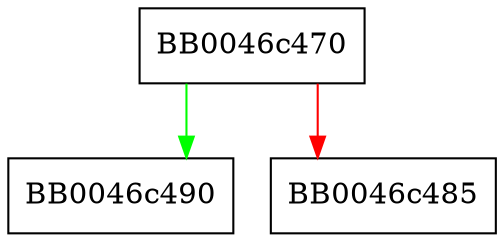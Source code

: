 digraph ui_open {
  node [shape="box"];
  graph [splines=ortho];
  BB0046c470 -> BB0046c490 [color="green"];
  BB0046c470 -> BB0046c485 [color="red"];
}